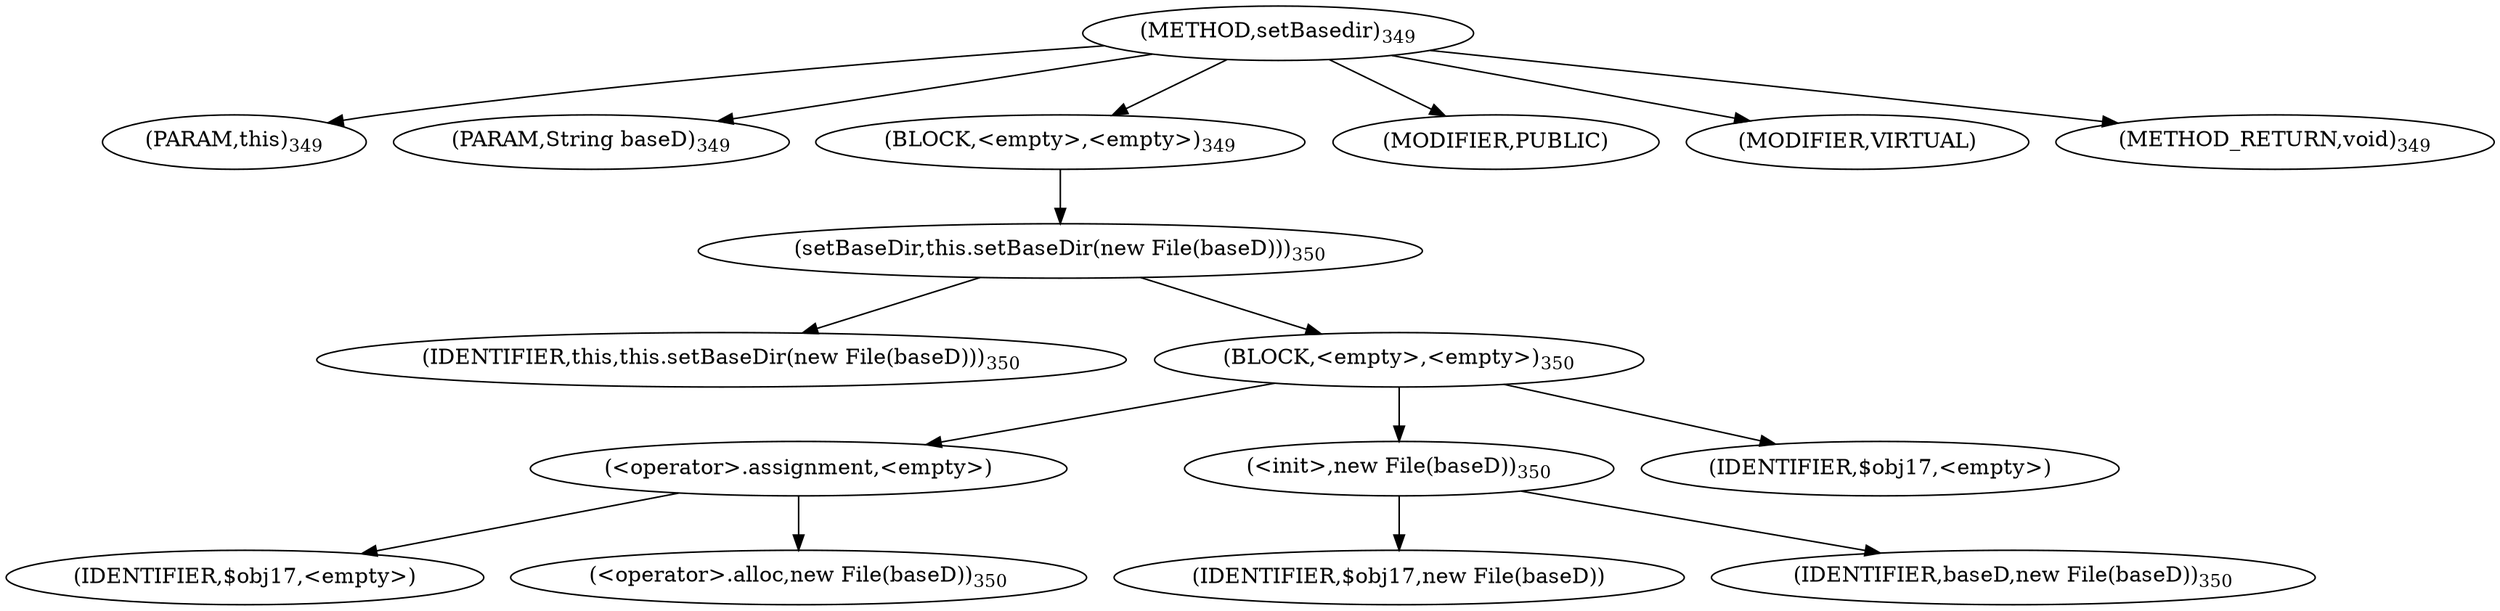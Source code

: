 digraph "setBasedir" {  
"940" [label = <(METHOD,setBasedir)<SUB>349</SUB>> ]
"40" [label = <(PARAM,this)<SUB>349</SUB>> ]
"941" [label = <(PARAM,String baseD)<SUB>349</SUB>> ]
"942" [label = <(BLOCK,&lt;empty&gt;,&lt;empty&gt;)<SUB>349</SUB>> ]
"943" [label = <(setBaseDir,this.setBaseDir(new File(baseD)))<SUB>350</SUB>> ]
"39" [label = <(IDENTIFIER,this,this.setBaseDir(new File(baseD)))<SUB>350</SUB>> ]
"944" [label = <(BLOCK,&lt;empty&gt;,&lt;empty&gt;)<SUB>350</SUB>> ]
"945" [label = <(&lt;operator&gt;.assignment,&lt;empty&gt;)> ]
"946" [label = <(IDENTIFIER,$obj17,&lt;empty&gt;)> ]
"947" [label = <(&lt;operator&gt;.alloc,new File(baseD))<SUB>350</SUB>> ]
"948" [label = <(&lt;init&gt;,new File(baseD))<SUB>350</SUB>> ]
"949" [label = <(IDENTIFIER,$obj17,new File(baseD))> ]
"950" [label = <(IDENTIFIER,baseD,new File(baseD))<SUB>350</SUB>> ]
"951" [label = <(IDENTIFIER,$obj17,&lt;empty&gt;)> ]
"952" [label = <(MODIFIER,PUBLIC)> ]
"953" [label = <(MODIFIER,VIRTUAL)> ]
"954" [label = <(METHOD_RETURN,void)<SUB>349</SUB>> ]
  "940" -> "40" 
  "940" -> "941" 
  "940" -> "942" 
  "940" -> "952" 
  "940" -> "953" 
  "940" -> "954" 
  "942" -> "943" 
  "943" -> "39" 
  "943" -> "944" 
  "944" -> "945" 
  "944" -> "948" 
  "944" -> "951" 
  "945" -> "946" 
  "945" -> "947" 
  "948" -> "949" 
  "948" -> "950" 
}
